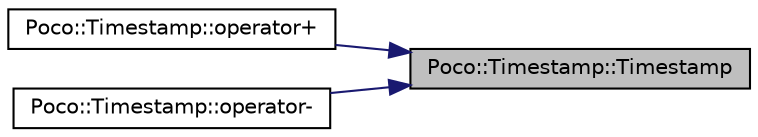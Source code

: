 digraph "Poco::Timestamp::Timestamp"
{
 // LATEX_PDF_SIZE
  edge [fontname="Helvetica",fontsize="10",labelfontname="Helvetica",labelfontsize="10"];
  node [fontname="Helvetica",fontsize="10",shape=record];
  rankdir="RL";
  Node1 [label="Poco::Timestamp::Timestamp",height=0.2,width=0.4,color="black", fillcolor="grey75", style="filled", fontcolor="black",tooltip="Maximum timestamp value."];
  Node1 -> Node2 [dir="back",color="midnightblue",fontsize="10",style="solid",fontname="Helvetica"];
  Node2 [label="Poco::Timestamp::operator+",height=0.2,width=0.4,color="black", fillcolor="white", style="filled",URL="$classPoco_1_1Timestamp.html#a8d4e1879eb43c91ffc6033f89508a252",tooltip=" "];
  Node1 -> Node3 [dir="back",color="midnightblue",fontsize="10",style="solid",fontname="Helvetica"];
  Node3 [label="Poco::Timestamp::operator-",height=0.2,width=0.4,color="black", fillcolor="white", style="filled",URL="$classPoco_1_1Timestamp.html#ae4e2e690e9af5e0efa3cc3a2a23f9391",tooltip=" "];
}
